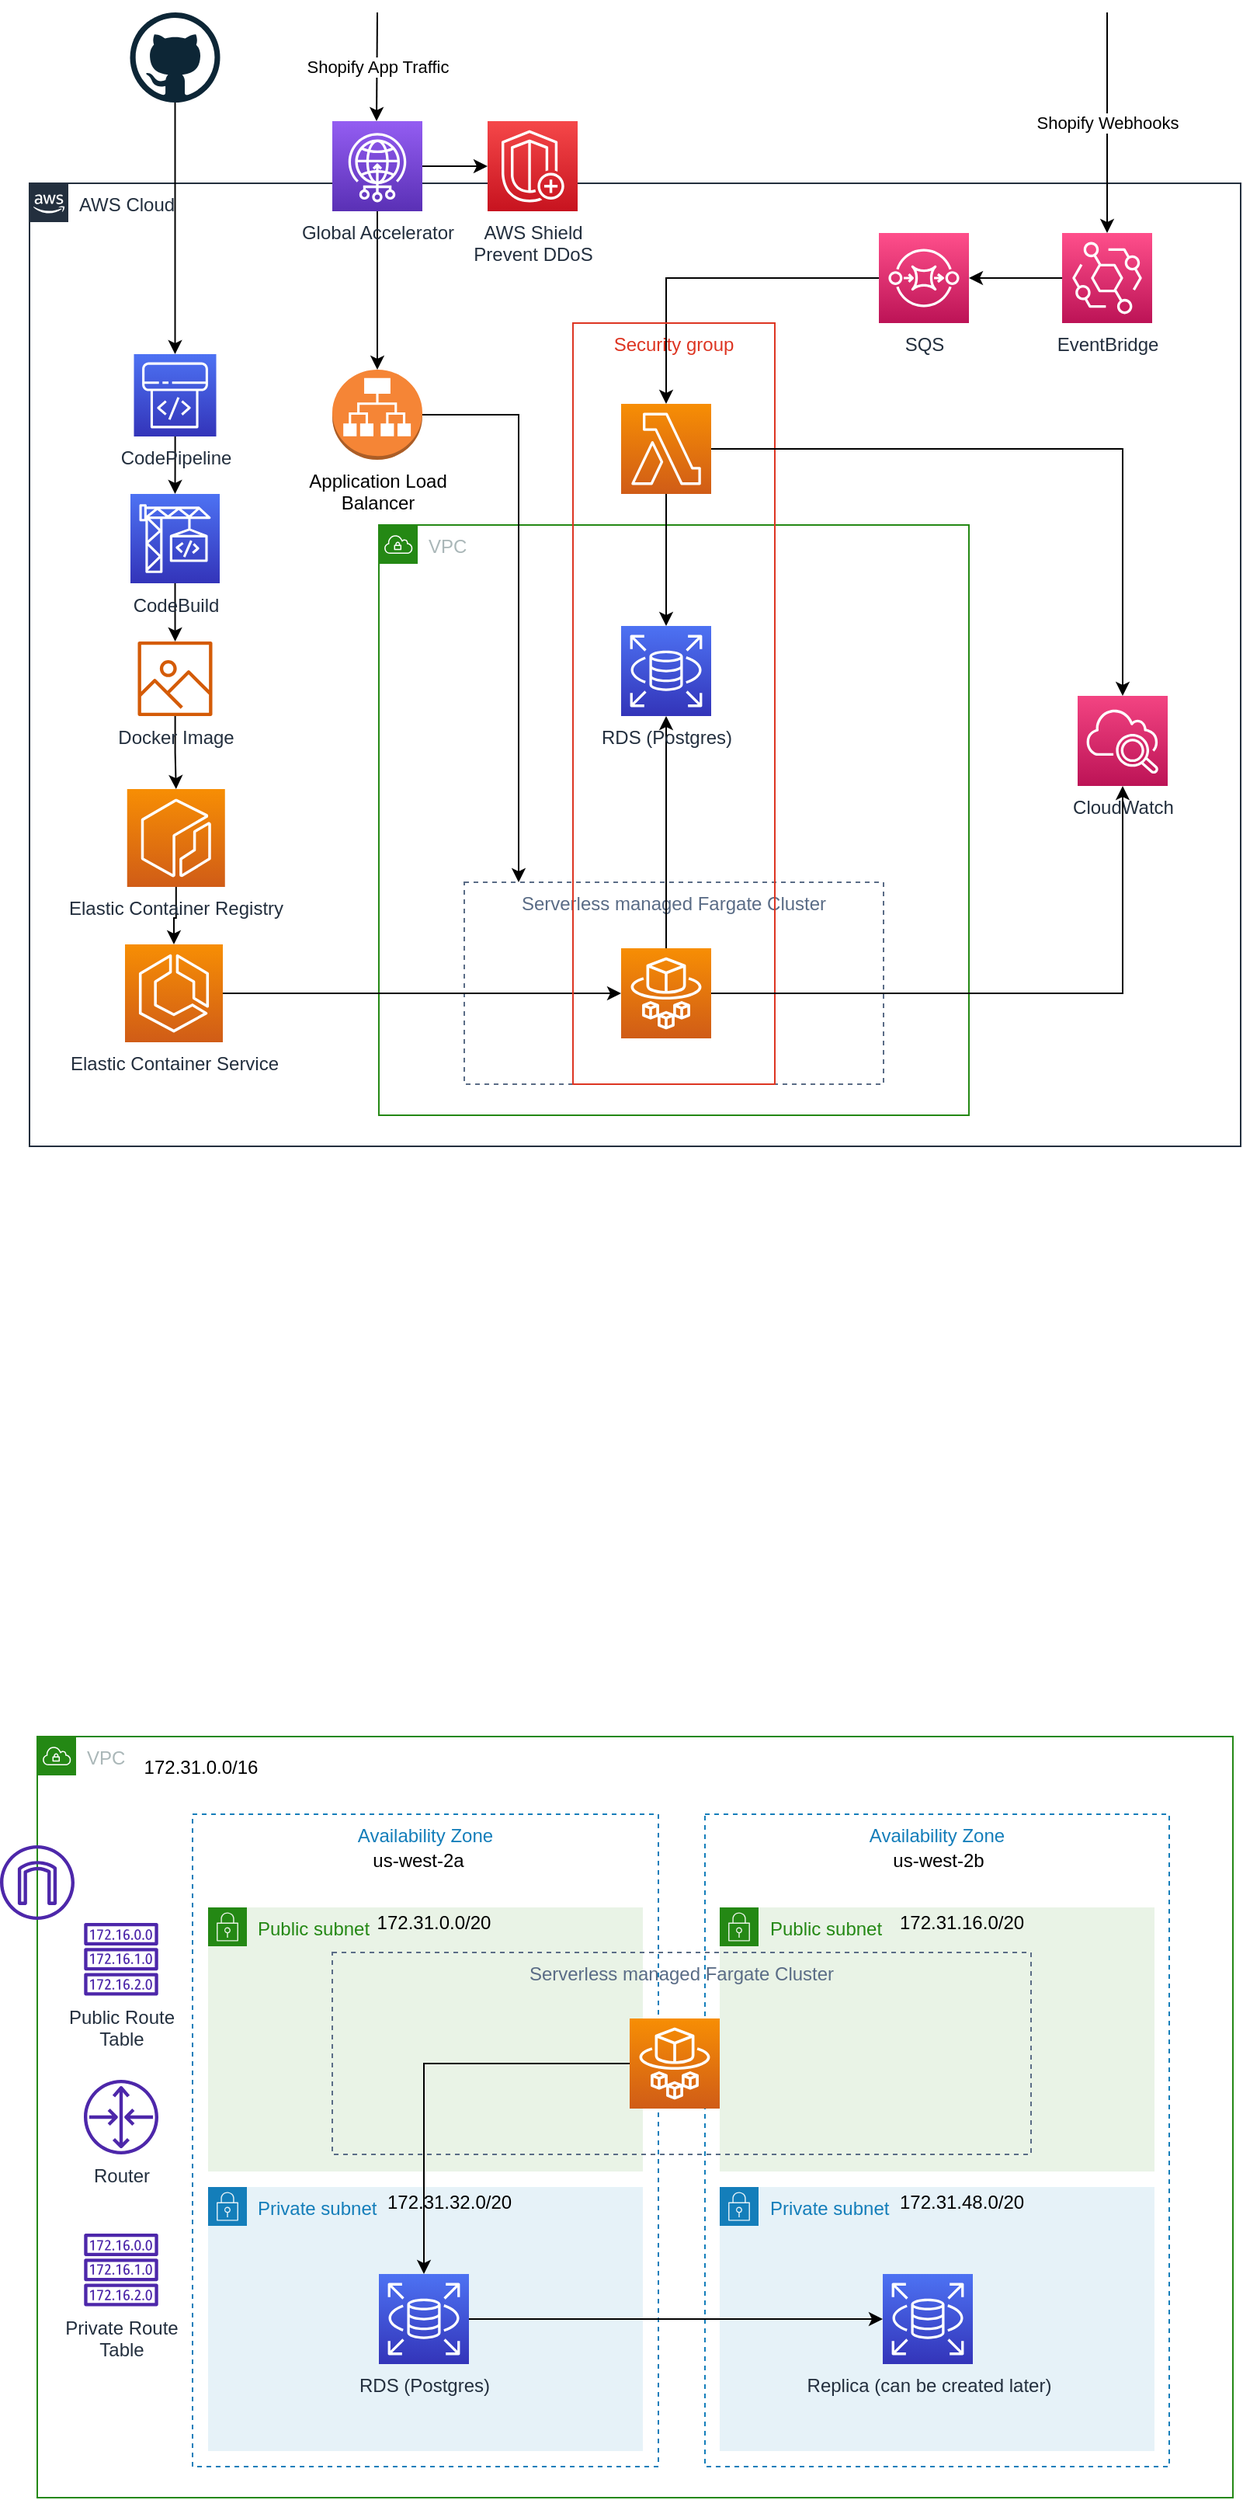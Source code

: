 <mxfile version="17.4.6" type="github">
  <diagram id="B711Nq-13bUBLQg4mgnX" name="Page-1">
    <mxGraphModel dx="1702" dy="902" grid="1" gridSize="10" guides="1" tooltips="1" connect="1" arrows="1" fold="1" page="1" pageScale="1" pageWidth="850" pageHeight="1100" math="0" shadow="0">
      <root>
        <mxCell id="0" />
        <mxCell id="1" parent="0" />
        <mxCell id="UAA52gKVIJxElR5A9zgx-1" value="AWS Cloud" style="points=[[0,0],[0.25,0],[0.5,0],[0.75,0],[1,0],[1,0.25],[1,0.5],[1,0.75],[1,1],[0.75,1],[0.5,1],[0.25,1],[0,1],[0,0.75],[0,0.5],[0,0.25]];outlineConnect=0;gradientColor=none;html=1;whiteSpace=wrap;fontSize=12;fontStyle=0;container=1;pointerEvents=0;collapsible=0;recursiveResize=0;shape=mxgraph.aws4.group;grIcon=mxgraph.aws4.group_aws_cloud_alt;strokeColor=#232F3E;fillColor=none;verticalAlign=top;align=left;spacingLeft=30;fontColor=#232F3E;dashed=0;" parent="1" vertex="1">
          <mxGeometry x="35" y="170" width="780" height="620" as="geometry" />
        </mxCell>
        <mxCell id="UAA52gKVIJxElR5A9zgx-2" value="VPC" style="points=[[0,0],[0.25,0],[0.5,0],[0.75,0],[1,0],[1,0.25],[1,0.5],[1,0.75],[1,1],[0.75,1],[0.5,1],[0.25,1],[0,1],[0,0.75],[0,0.5],[0,0.25]];outlineConnect=0;gradientColor=none;html=1;whiteSpace=wrap;fontSize=12;fontStyle=0;container=1;pointerEvents=0;collapsible=0;recursiveResize=0;shape=mxgraph.aws4.group;grIcon=mxgraph.aws4.group_vpc;strokeColor=#248814;fillColor=none;verticalAlign=top;align=left;spacingLeft=30;fontColor=#AAB7B8;dashed=0;" parent="UAA52gKVIJxElR5A9zgx-1" vertex="1">
          <mxGeometry x="225" y="220" width="380" height="380" as="geometry" />
        </mxCell>
        <mxCell id="UAA52gKVIJxElR5A9zgx-5" value="Serverless managed Fargate Cluster" style="fillColor=none;strokeColor=#5A6C86;dashed=1;verticalAlign=top;fontStyle=0;fontColor=#5A6C86;" parent="UAA52gKVIJxElR5A9zgx-2" vertex="1">
          <mxGeometry x="55" y="230" width="270" height="130" as="geometry" />
        </mxCell>
        <mxCell id="UAA52gKVIJxElR5A9zgx-35" style="edgeStyle=orthogonalEdgeStyle;rounded=0;orthogonalLoop=1;jettySize=auto;html=1;entryX=0.5;entryY=0;entryDx=0;entryDy=0;entryPerimeter=0;" parent="UAA52gKVIJxElR5A9zgx-1" source="UAA52gKVIJxElR5A9zgx-9" target="UAA52gKVIJxElR5A9zgx-10" edge="1">
          <mxGeometry relative="1" as="geometry" />
        </mxCell>
        <mxCell id="UAA52gKVIJxElR5A9zgx-9" value="CodePipeline" style="sketch=0;points=[[0,0,0],[0.25,0,0],[0.5,0,0],[0.75,0,0],[1,0,0],[0,1,0],[0.25,1,0],[0.5,1,0],[0.75,1,0],[1,1,0],[0,0.25,0],[0,0.5,0],[0,0.75,0],[1,0.25,0],[1,0.5,0],[1,0.75,0]];outlineConnect=0;fontColor=#232F3E;gradientColor=#4D72F3;gradientDirection=north;fillColor=#3334B9;strokeColor=#ffffff;dashed=0;verticalLabelPosition=bottom;verticalAlign=top;align=center;html=1;fontSize=12;fontStyle=0;aspect=fixed;shape=mxgraph.aws4.resourceIcon;resIcon=mxgraph.aws4.codepipeline;" parent="UAA52gKVIJxElR5A9zgx-1" vertex="1">
          <mxGeometry x="67.25" y="110" width="53" height="53" as="geometry" />
        </mxCell>
        <mxCell id="UAA52gKVIJxElR5A9zgx-36" style="edgeStyle=orthogonalEdgeStyle;rounded=0;orthogonalLoop=1;jettySize=auto;html=1;" parent="UAA52gKVIJxElR5A9zgx-1" source="UAA52gKVIJxElR5A9zgx-10" target="UAA52gKVIJxElR5A9zgx-13" edge="1">
          <mxGeometry relative="1" as="geometry" />
        </mxCell>
        <mxCell id="UAA52gKVIJxElR5A9zgx-10" value="CodeBuild" style="sketch=0;points=[[0,0,0],[0.25,0,0],[0.5,0,0],[0.75,0,0],[1,0,0],[0,1,0],[0.25,1,0],[0.5,1,0],[0.75,1,0],[1,1,0],[0,0.25,0],[0,0.5,0],[0,0.75,0],[1,0.25,0],[1,0.5,0],[1,0.75,0]];outlineConnect=0;fontColor=#232F3E;gradientColor=#4D72F3;gradientDirection=north;fillColor=#3334B9;strokeColor=#ffffff;dashed=0;verticalLabelPosition=bottom;verticalAlign=top;align=center;html=1;fontSize=12;fontStyle=0;aspect=fixed;shape=mxgraph.aws4.resourceIcon;resIcon=mxgraph.aws4.codebuild;" parent="UAA52gKVIJxElR5A9zgx-1" vertex="1">
          <mxGeometry x="65" y="200" width="57.5" height="57.5" as="geometry" />
        </mxCell>
        <mxCell id="UAA52gKVIJxElR5A9zgx-38" style="edgeStyle=orthogonalEdgeStyle;rounded=0;orthogonalLoop=1;jettySize=auto;html=1;entryX=0.5;entryY=0;entryDx=0;entryDy=0;entryPerimeter=0;" parent="UAA52gKVIJxElR5A9zgx-1" source="UAA52gKVIJxElR5A9zgx-11" target="UAA52gKVIJxElR5A9zgx-12" edge="1">
          <mxGeometry relative="1" as="geometry" />
        </mxCell>
        <mxCell id="UAA52gKVIJxElR5A9zgx-11" value="Elastic Container Registry" style="sketch=0;points=[[0,0,0],[0.25,0,0],[0.5,0,0],[0.75,0,0],[1,0,0],[0,1,0],[0.25,1,0],[0.5,1,0],[0.75,1,0],[1,1,0],[0,0.25,0],[0,0.5,0],[0,0.75,0],[1,0.25,0],[1,0.5,0],[1,0.75,0]];outlineConnect=0;fontColor=#232F3E;gradientColor=#F78E04;gradientDirection=north;fillColor=#D05C17;strokeColor=#ffffff;dashed=0;verticalLabelPosition=bottom;verticalAlign=top;align=center;html=1;fontSize=12;fontStyle=0;aspect=fixed;shape=mxgraph.aws4.resourceIcon;resIcon=mxgraph.aws4.ecr;" parent="UAA52gKVIJxElR5A9zgx-1" vertex="1">
          <mxGeometry x="62.88" y="390" width="63" height="63" as="geometry" />
        </mxCell>
        <mxCell id="UAA52gKVIJxElR5A9zgx-39" style="edgeStyle=orthogonalEdgeStyle;rounded=0;orthogonalLoop=1;jettySize=auto;html=1;entryX=0;entryY=0.5;entryDx=0;entryDy=0;entryPerimeter=0;" parent="UAA52gKVIJxElR5A9zgx-1" source="UAA52gKVIJxElR5A9zgx-12" target="UAA52gKVIJxElR5A9zgx-27" edge="1">
          <mxGeometry relative="1" as="geometry" />
        </mxCell>
        <mxCell id="UAA52gKVIJxElR5A9zgx-12" value="Elastic Container Service" style="sketch=0;points=[[0,0,0],[0.25,0,0],[0.5,0,0],[0.75,0,0],[1,0,0],[0,1,0],[0.25,1,0],[0.5,1,0],[0.75,1,0],[1,1,0],[0,0.25,0],[0,0.5,0],[0,0.75,0],[1,0.25,0],[1,0.5,0],[1,0.75,0]];outlineConnect=0;fontColor=#232F3E;gradientColor=#F78E04;gradientDirection=north;fillColor=#D05C17;strokeColor=#ffffff;dashed=0;verticalLabelPosition=bottom;verticalAlign=top;align=center;html=1;fontSize=12;fontStyle=0;aspect=fixed;shape=mxgraph.aws4.resourceIcon;resIcon=mxgraph.aws4.ecs;" parent="UAA52gKVIJxElR5A9zgx-1" vertex="1">
          <mxGeometry x="61.5" y="490" width="63" height="63" as="geometry" />
        </mxCell>
        <mxCell id="UAA52gKVIJxElR5A9zgx-37" style="edgeStyle=orthogonalEdgeStyle;rounded=0;orthogonalLoop=1;jettySize=auto;html=1;" parent="UAA52gKVIJxElR5A9zgx-1" source="UAA52gKVIJxElR5A9zgx-13" target="UAA52gKVIJxElR5A9zgx-11" edge="1">
          <mxGeometry relative="1" as="geometry" />
        </mxCell>
        <mxCell id="UAA52gKVIJxElR5A9zgx-13" value="Docker Image" style="sketch=0;outlineConnect=0;fontColor=#232F3E;gradientColor=none;fillColor=#D45B07;strokeColor=none;dashed=0;verticalLabelPosition=bottom;verticalAlign=top;align=center;html=1;fontSize=12;fontStyle=0;aspect=fixed;pointerEvents=1;shape=mxgraph.aws4.container_registry_image;" parent="UAA52gKVIJxElR5A9zgx-1" vertex="1">
          <mxGeometry x="69.75" y="295" width="48" height="48" as="geometry" />
        </mxCell>
        <mxCell id="UAA52gKVIJxElR5A9zgx-22" style="edgeStyle=orthogonalEdgeStyle;rounded=0;orthogonalLoop=1;jettySize=auto;html=1;" parent="UAA52gKVIJxElR5A9zgx-1" source="UAA52gKVIJxElR5A9zgx-14" target="UAA52gKVIJxElR5A9zgx-15" edge="1">
          <mxGeometry relative="1" as="geometry" />
        </mxCell>
        <mxCell id="UAA52gKVIJxElR5A9zgx-14" value="EventBridge" style="sketch=0;points=[[0,0,0],[0.25,0,0],[0.5,0,0],[0.75,0,0],[1,0,0],[0,1,0],[0.25,1,0],[0.5,1,0],[0.75,1,0],[1,1,0],[0,0.25,0],[0,0.5,0],[0,0.75,0],[1,0.25,0],[1,0.5,0],[1,0.75,0]];outlineConnect=0;fontColor=#232F3E;gradientColor=#FF4F8B;gradientDirection=north;fillColor=#BC1356;strokeColor=#ffffff;dashed=0;verticalLabelPosition=bottom;verticalAlign=top;align=center;html=1;fontSize=12;fontStyle=0;aspect=fixed;shape=mxgraph.aws4.resourceIcon;resIcon=mxgraph.aws4.eventbridge;" parent="UAA52gKVIJxElR5A9zgx-1" vertex="1">
          <mxGeometry x="665" y="32" width="58" height="58" as="geometry" />
        </mxCell>
        <mxCell id="UAA52gKVIJxElR5A9zgx-30" style="edgeStyle=orthogonalEdgeStyle;rounded=0;orthogonalLoop=1;jettySize=auto;html=1;entryX=0.5;entryY=0;entryDx=0;entryDy=0;entryPerimeter=0;" parent="UAA52gKVIJxElR5A9zgx-1" source="UAA52gKVIJxElR5A9zgx-15" target="UAA52gKVIJxElR5A9zgx-29" edge="1">
          <mxGeometry relative="1" as="geometry" />
        </mxCell>
        <mxCell id="UAA52gKVIJxElR5A9zgx-15" value="SQS" style="sketch=0;points=[[0,0,0],[0.25,0,0],[0.5,0,0],[0.75,0,0],[1,0,0],[0,1,0],[0.25,1,0],[0.5,1,0],[0.75,1,0],[1,1,0],[0,0.25,0],[0,0.5,0],[0,0.75,0],[1,0.25,0],[1,0.5,0],[1,0.75,0]];outlineConnect=0;fontColor=#232F3E;gradientColor=#FF4F8B;gradientDirection=north;fillColor=#BC1356;strokeColor=#ffffff;dashed=0;verticalLabelPosition=bottom;verticalAlign=top;align=center;html=1;fontSize=12;fontStyle=0;aspect=fixed;shape=mxgraph.aws4.resourceIcon;resIcon=mxgraph.aws4.sqs;" parent="UAA52gKVIJxElR5A9zgx-1" vertex="1">
          <mxGeometry x="547" y="32" width="58" height="58" as="geometry" />
        </mxCell>
        <mxCell id="UAA52gKVIJxElR5A9zgx-17" value="CloudWatch" style="sketch=0;points=[[0,0,0],[0.25,0,0],[0.5,0,0],[0.75,0,0],[1,0,0],[0,1,0],[0.25,1,0],[0.5,1,0],[0.75,1,0],[1,1,0],[0,0.25,0],[0,0.5,0],[0,0.75,0],[1,0.25,0],[1,0.5,0],[1,0.75,0]];points=[[0,0,0],[0.25,0,0],[0.5,0,0],[0.75,0,0],[1,0,0],[0,1,0],[0.25,1,0],[0.5,1,0],[0.75,1,0],[1,1,0],[0,0.25,0],[0,0.5,0],[0,0.75,0],[1,0.25,0],[1,0.5,0],[1,0.75,0]];outlineConnect=0;fontColor=#232F3E;gradientColor=#F34482;gradientDirection=north;fillColor=#BC1356;strokeColor=#ffffff;dashed=0;verticalLabelPosition=bottom;verticalAlign=top;align=center;html=1;fontSize=12;fontStyle=0;aspect=fixed;shape=mxgraph.aws4.resourceIcon;resIcon=mxgraph.aws4.cloudwatch_2;" parent="UAA52gKVIJxElR5A9zgx-1" vertex="1">
          <mxGeometry x="675" y="330" width="58" height="58" as="geometry" />
        </mxCell>
        <mxCell id="UAA52gKVIJxElR5A9zgx-26" value="Security group" style="fillColor=none;strokeColor=#DD3522;verticalAlign=top;fontStyle=0;fontColor=#DD3522;" parent="UAA52gKVIJxElR5A9zgx-1" vertex="1">
          <mxGeometry x="350" y="90" width="130" height="490" as="geometry" />
        </mxCell>
        <mxCell id="UAA52gKVIJxElR5A9zgx-34" style="edgeStyle=orthogonalEdgeStyle;rounded=0;orthogonalLoop=1;jettySize=auto;html=1;" parent="UAA52gKVIJxElR5A9zgx-1" source="UAA52gKVIJxElR5A9zgx-27" target="UAA52gKVIJxElR5A9zgx-17" edge="1">
          <mxGeometry relative="1" as="geometry" />
        </mxCell>
        <mxCell id="UAA52gKVIJxElR5A9zgx-46" style="edgeStyle=orthogonalEdgeStyle;rounded=0;orthogonalLoop=1;jettySize=auto;html=1;" parent="UAA52gKVIJxElR5A9zgx-1" source="UAA52gKVIJxElR5A9zgx-27" target="UAA52gKVIJxElR5A9zgx-28" edge="1">
          <mxGeometry relative="1" as="geometry" />
        </mxCell>
        <mxCell id="UAA52gKVIJxElR5A9zgx-27" value="" style="sketch=0;points=[[0,0,0],[0.25,0,0],[0.5,0,0],[0.75,0,0],[1,0,0],[0,1,0],[0.25,1,0],[0.5,1,0],[0.75,1,0],[1,1,0],[0,0.25,0],[0,0.5,0],[0,0.75,0],[1,0.25,0],[1,0.5,0],[1,0.75,0]];outlineConnect=0;fontColor=#232F3E;gradientColor=#F78E04;gradientDirection=north;fillColor=#D05C17;strokeColor=#ffffff;dashed=0;verticalLabelPosition=bottom;verticalAlign=top;align=center;html=1;fontSize=12;fontStyle=0;aspect=fixed;shape=mxgraph.aws4.resourceIcon;resIcon=mxgraph.aws4.fargate;" parent="UAA52gKVIJxElR5A9zgx-1" vertex="1">
          <mxGeometry x="381" y="492.5" width="58" height="58" as="geometry" />
        </mxCell>
        <mxCell id="UAA52gKVIJxElR5A9zgx-28" value="RDS (Postgres)" style="sketch=0;points=[[0,0,0],[0.25,0,0],[0.5,0,0],[0.75,0,0],[1,0,0],[0,1,0],[0.25,1,0],[0.5,1,0],[0.75,1,0],[1,1,0],[0,0.25,0],[0,0.5,0],[0,0.75,0],[1,0.25,0],[1,0.5,0],[1,0.75,0]];outlineConnect=0;fontColor=#232F3E;gradientColor=#4D72F3;gradientDirection=north;fillColor=#3334B9;strokeColor=#ffffff;dashed=0;verticalLabelPosition=bottom;verticalAlign=top;align=center;html=1;fontSize=12;fontStyle=0;aspect=fixed;shape=mxgraph.aws4.resourceIcon;resIcon=mxgraph.aws4.rds;" parent="UAA52gKVIJxElR5A9zgx-1" vertex="1">
          <mxGeometry x="381" y="285" width="58" height="58" as="geometry" />
        </mxCell>
        <mxCell id="UAA52gKVIJxElR5A9zgx-31" style="edgeStyle=orthogonalEdgeStyle;rounded=0;orthogonalLoop=1;jettySize=auto;html=1;entryX=0.5;entryY=0;entryDx=0;entryDy=0;entryPerimeter=0;" parent="UAA52gKVIJxElR5A9zgx-1" source="UAA52gKVIJxElR5A9zgx-29" target="UAA52gKVIJxElR5A9zgx-28" edge="1">
          <mxGeometry relative="1" as="geometry" />
        </mxCell>
        <mxCell id="UAA52gKVIJxElR5A9zgx-33" style="edgeStyle=orthogonalEdgeStyle;rounded=0;orthogonalLoop=1;jettySize=auto;html=1;exitX=1;exitY=0.5;exitDx=0;exitDy=0;exitPerimeter=0;" parent="UAA52gKVIJxElR5A9zgx-1" source="UAA52gKVIJxElR5A9zgx-29" target="UAA52gKVIJxElR5A9zgx-17" edge="1">
          <mxGeometry relative="1" as="geometry" />
        </mxCell>
        <mxCell id="UAA52gKVIJxElR5A9zgx-29" value="" style="sketch=0;points=[[0,0,0],[0.25,0,0],[0.5,0,0],[0.75,0,0],[1,0,0],[0,1,0],[0.25,1,0],[0.5,1,0],[0.75,1,0],[1,1,0],[0,0.25,0],[0,0.5,0],[0,0.75,0],[1,0.25,0],[1,0.5,0],[1,0.75,0]];outlineConnect=0;fontColor=#232F3E;gradientColor=#F78E04;gradientDirection=north;fillColor=#D05C17;strokeColor=#ffffff;dashed=0;verticalLabelPosition=bottom;verticalAlign=top;align=center;html=1;fontSize=12;fontStyle=0;aspect=fixed;shape=mxgraph.aws4.resourceIcon;resIcon=mxgraph.aws4.lambda;" parent="UAA52gKVIJxElR5A9zgx-1" vertex="1">
          <mxGeometry x="381" y="142" width="58" height="58" as="geometry" />
        </mxCell>
        <mxCell id="UAA52gKVIJxElR5A9zgx-43" style="edgeStyle=orthogonalEdgeStyle;rounded=0;orthogonalLoop=1;jettySize=auto;html=1;" parent="UAA52gKVIJxElR5A9zgx-1" source="UAA52gKVIJxElR5A9zgx-41" target="UAA52gKVIJxElR5A9zgx-5" edge="1">
          <mxGeometry relative="1" as="geometry">
            <Array as="points">
              <mxPoint x="315" y="149" />
            </Array>
          </mxGeometry>
        </mxCell>
        <mxCell id="UAA52gKVIJxElR5A9zgx-41" value="Application Load&lt;br&gt;Balancer" style="outlineConnect=0;dashed=0;verticalLabelPosition=bottom;verticalAlign=top;align=center;html=1;shape=mxgraph.aws3.application_load_balancer;fillColor=#F58536;gradientColor=none;" parent="UAA52gKVIJxElR5A9zgx-1" vertex="1">
          <mxGeometry x="195" y="120" width="58" height="58" as="geometry" />
        </mxCell>
        <mxCell id="UAA52gKVIJxElR5A9zgx-40" style="edgeStyle=orthogonalEdgeStyle;rounded=0;orthogonalLoop=1;jettySize=auto;html=1;entryX=0.5;entryY=0;entryDx=0;entryDy=0;entryPerimeter=0;" parent="1" source="UAA52gKVIJxElR5A9zgx-8" target="UAA52gKVIJxElR5A9zgx-9" edge="1">
          <mxGeometry relative="1" as="geometry" />
        </mxCell>
        <mxCell id="UAA52gKVIJxElR5A9zgx-8" value="" style="dashed=0;outlineConnect=0;html=1;align=center;labelPosition=center;verticalLabelPosition=bottom;verticalAlign=top;shape=mxgraph.weblogos.github" parent="1" vertex="1">
          <mxGeometry x="99.75" y="60" width="58" height="58" as="geometry" />
        </mxCell>
        <mxCell id="UAA52gKVIJxElR5A9zgx-21" value="Shopify Webhooks" style="endArrow=classic;html=1;rounded=0;entryX=0.5;entryY=0;entryDx=0;entryDy=0;entryPerimeter=0;" parent="1" target="UAA52gKVIJxElR5A9zgx-14" edge="1">
          <mxGeometry width="50" height="50" relative="1" as="geometry">
            <mxPoint x="729" y="60" as="sourcePoint" />
            <mxPoint x="750" y="180" as="targetPoint" />
          </mxGeometry>
        </mxCell>
        <mxCell id="UAA52gKVIJxElR5A9zgx-49" value="Shopify App Traffic" style="endArrow=classic;html=1;rounded=0;entryX=0.5;entryY=0;entryDx=0;entryDy=0;entryPerimeter=0;" parent="1" edge="1">
          <mxGeometry width="50" height="50" relative="1" as="geometry">
            <mxPoint x="259" y="60" as="sourcePoint" />
            <mxPoint x="258.5" y="130" as="targetPoint" />
          </mxGeometry>
        </mxCell>
        <mxCell id="UAA52gKVIJxElR5A9zgx-53" style="edgeStyle=orthogonalEdgeStyle;rounded=0;orthogonalLoop=1;jettySize=auto;html=1;entryX=0.5;entryY=0;entryDx=0;entryDy=0;entryPerimeter=0;" parent="1" source="UAA52gKVIJxElR5A9zgx-51" target="UAA52gKVIJxElR5A9zgx-41" edge="1">
          <mxGeometry relative="1" as="geometry" />
        </mxCell>
        <mxCell id="UAA52gKVIJxElR5A9zgx-55" style="edgeStyle=orthogonalEdgeStyle;rounded=0;orthogonalLoop=1;jettySize=auto;html=1;entryX=0;entryY=0.5;entryDx=0;entryDy=0;entryPerimeter=0;" parent="1" source="UAA52gKVIJxElR5A9zgx-51" target="UAA52gKVIJxElR5A9zgx-52" edge="1">
          <mxGeometry relative="1" as="geometry" />
        </mxCell>
        <mxCell id="UAA52gKVIJxElR5A9zgx-51" value="Global Accelerator" style="sketch=0;points=[[0,0,0],[0.25,0,0],[0.5,0,0],[0.75,0,0],[1,0,0],[0,1,0],[0.25,1,0],[0.5,1,0],[0.75,1,0],[1,1,0],[0,0.25,0],[0,0.5,0],[0,0.75,0],[1,0.25,0],[1,0.5,0],[1,0.75,0]];outlineConnect=0;fontColor=#232F3E;gradientColor=#945DF2;gradientDirection=north;fillColor=#5A30B5;strokeColor=#ffffff;dashed=0;verticalLabelPosition=bottom;verticalAlign=top;align=center;html=1;fontSize=12;fontStyle=0;aspect=fixed;shape=mxgraph.aws4.resourceIcon;resIcon=mxgraph.aws4.global_accelerator;" parent="1" vertex="1">
          <mxGeometry x="230" y="130" width="58" height="58" as="geometry" />
        </mxCell>
        <mxCell id="UAA52gKVIJxElR5A9zgx-52" value="AWS Shield&lt;br&gt;Prevent DDoS" style="sketch=0;points=[[0,0,0],[0.25,0,0],[0.5,0,0],[0.75,0,0],[1,0,0],[0,1,0],[0.25,1,0],[0.5,1,0],[0.75,1,0],[1,1,0],[0,0.25,0],[0,0.5,0],[0,0.75,0],[1,0.25,0],[1,0.5,0],[1,0.75,0]];outlineConnect=0;fontColor=#232F3E;gradientColor=#F54749;gradientDirection=north;fillColor=#C7131F;strokeColor=#ffffff;dashed=0;verticalLabelPosition=bottom;verticalAlign=top;align=center;html=1;fontSize=12;fontStyle=0;aspect=fixed;shape=mxgraph.aws4.resourceIcon;resIcon=mxgraph.aws4.shield;" parent="1" vertex="1">
          <mxGeometry x="330" y="130" width="58" height="58" as="geometry" />
        </mxCell>
        <mxCell id="uH_7tXP3TRjuPGbnzwqY-1" value="VPC" style="points=[[0,0],[0.25,0],[0.5,0],[0.75,0],[1,0],[1,0.25],[1,0.5],[1,0.75],[1,1],[0.75,1],[0.5,1],[0.25,1],[0,1],[0,0.75],[0,0.5],[0,0.25]];outlineConnect=0;gradientColor=none;html=1;whiteSpace=wrap;fontSize=12;fontStyle=0;container=1;pointerEvents=0;collapsible=0;recursiveResize=0;shape=mxgraph.aws4.group;grIcon=mxgraph.aws4.group_vpc;strokeColor=#248814;fillColor=none;verticalAlign=top;align=left;spacingLeft=30;fontColor=#AAB7B8;dashed=0;" vertex="1" parent="1">
          <mxGeometry x="40" y="1170" width="770" height="490" as="geometry" />
        </mxCell>
        <mxCell id="uH_7tXP3TRjuPGbnzwqY-2" value="172.31.0.0/16" style="text;html=1;align=center;verticalAlign=middle;resizable=0;points=[];autosize=1;strokeColor=none;fillColor=none;" vertex="1" parent="uH_7tXP3TRjuPGbnzwqY-1">
          <mxGeometry x="60" y="10" width="90" height="20" as="geometry" />
        </mxCell>
        <mxCell id="uH_7tXP3TRjuPGbnzwqY-3" value="Availability Zone" style="fillColor=none;strokeColor=#147EBA;dashed=1;verticalAlign=top;fontStyle=0;fontColor=#147EBA;" vertex="1" parent="uH_7tXP3TRjuPGbnzwqY-1">
          <mxGeometry x="100" y="50" width="300" height="420" as="geometry" />
        </mxCell>
        <mxCell id="uH_7tXP3TRjuPGbnzwqY-4" value="Availability Zone" style="fillColor=none;strokeColor=#147EBA;dashed=1;verticalAlign=top;fontStyle=0;fontColor=#147EBA;" vertex="1" parent="uH_7tXP3TRjuPGbnzwqY-1">
          <mxGeometry x="430" y="50" width="299" height="420" as="geometry" />
        </mxCell>
        <mxCell id="uH_7tXP3TRjuPGbnzwqY-5" value="us-west-2a" style="text;html=1;align=center;verticalAlign=middle;resizable=0;points=[];autosize=1;strokeColor=none;fillColor=none;" vertex="1" parent="uH_7tXP3TRjuPGbnzwqY-1">
          <mxGeometry x="210" y="70" width="70" height="20" as="geometry" />
        </mxCell>
        <mxCell id="uH_7tXP3TRjuPGbnzwqY-6" value="us-west-2b" style="text;html=1;align=center;verticalAlign=middle;resizable=0;points=[];autosize=1;strokeColor=none;fillColor=none;" vertex="1" parent="uH_7tXP3TRjuPGbnzwqY-1">
          <mxGeometry x="544.5" y="70" width="70" height="20" as="geometry" />
        </mxCell>
        <mxCell id="uH_7tXP3TRjuPGbnzwqY-7" value="Public subnet" style="points=[[0,0],[0.25,0],[0.5,0],[0.75,0],[1,0],[1,0.25],[1,0.5],[1,0.75],[1,1],[0.75,1],[0.5,1],[0.25,1],[0,1],[0,0.75],[0,0.5],[0,0.25]];outlineConnect=0;gradientColor=none;html=1;whiteSpace=wrap;fontSize=12;fontStyle=0;container=1;pointerEvents=0;collapsible=0;recursiveResize=0;shape=mxgraph.aws4.group;grIcon=mxgraph.aws4.group_security_group;grStroke=0;strokeColor=#248814;fillColor=#E9F3E6;verticalAlign=top;align=left;spacingLeft=30;fontColor=#248814;dashed=0;" vertex="1" parent="uH_7tXP3TRjuPGbnzwqY-1">
          <mxGeometry x="110" y="110" width="280" height="170" as="geometry" />
        </mxCell>
        <mxCell id="uH_7tXP3TRjuPGbnzwqY-8" value="Public subnet" style="points=[[0,0],[0.25,0],[0.5,0],[0.75,0],[1,0],[1,0.25],[1,0.5],[1,0.75],[1,1],[0.75,1],[0.5,1],[0.25,1],[0,1],[0,0.75],[0,0.5],[0,0.25]];outlineConnect=0;gradientColor=none;html=1;whiteSpace=wrap;fontSize=12;fontStyle=0;container=1;pointerEvents=0;collapsible=0;recursiveResize=0;shape=mxgraph.aws4.group;grIcon=mxgraph.aws4.group_security_group;grStroke=0;strokeColor=#248814;fillColor=#E9F3E6;verticalAlign=top;align=left;spacingLeft=30;fontColor=#248814;dashed=0;" vertex="1" parent="uH_7tXP3TRjuPGbnzwqY-1">
          <mxGeometry x="439.5" y="110" width="280" height="170" as="geometry" />
        </mxCell>
        <mxCell id="uH_7tXP3TRjuPGbnzwqY-9" value="Private subnet" style="points=[[0,0],[0.25,0],[0.5,0],[0.75,0],[1,0],[1,0.25],[1,0.5],[1,0.75],[1,1],[0.75,1],[0.5,1],[0.25,1],[0,1],[0,0.75],[0,0.5],[0,0.25]];outlineConnect=0;gradientColor=none;html=1;whiteSpace=wrap;fontSize=12;fontStyle=0;container=1;pointerEvents=0;collapsible=0;recursiveResize=0;shape=mxgraph.aws4.group;grIcon=mxgraph.aws4.group_security_group;grStroke=0;strokeColor=#147EBA;fillColor=#E6F2F8;verticalAlign=top;align=left;spacingLeft=30;fontColor=#147EBA;dashed=0;" vertex="1" parent="uH_7tXP3TRjuPGbnzwqY-1">
          <mxGeometry x="110" y="290" width="280" height="170" as="geometry" />
        </mxCell>
        <mxCell id="uH_7tXP3TRjuPGbnzwqY-17" value="RDS (Postgres)" style="sketch=0;points=[[0,0,0],[0.25,0,0],[0.5,0,0],[0.75,0,0],[1,0,0],[0,1,0],[0.25,1,0],[0.5,1,0],[0.75,1,0],[1,1,0],[0,0.25,0],[0,0.5,0],[0,0.75,0],[1,0.25,0],[1,0.5,0],[1,0.75,0]];outlineConnect=0;fontColor=#232F3E;gradientColor=#4D72F3;gradientDirection=north;fillColor=#3334B9;strokeColor=#ffffff;dashed=0;verticalLabelPosition=bottom;verticalAlign=top;align=center;html=1;fontSize=12;fontStyle=0;aspect=fixed;shape=mxgraph.aws4.resourceIcon;resIcon=mxgraph.aws4.rds;" vertex="1" parent="uH_7tXP3TRjuPGbnzwqY-9">
          <mxGeometry x="110" y="56" width="58" height="58" as="geometry" />
        </mxCell>
        <mxCell id="uH_7tXP3TRjuPGbnzwqY-10" value="Private subnet" style="points=[[0,0],[0.25,0],[0.5,0],[0.75,0],[1,0],[1,0.25],[1,0.5],[1,0.75],[1,1],[0.75,1],[0.5,1],[0.25,1],[0,1],[0,0.75],[0,0.5],[0,0.25]];outlineConnect=0;gradientColor=none;html=1;whiteSpace=wrap;fontSize=12;fontStyle=0;container=1;pointerEvents=0;collapsible=0;recursiveResize=0;shape=mxgraph.aws4.group;grIcon=mxgraph.aws4.group_security_group;grStroke=0;strokeColor=#147EBA;fillColor=#E6F2F8;verticalAlign=top;align=left;spacingLeft=30;fontColor=#147EBA;dashed=0;" vertex="1" parent="uH_7tXP3TRjuPGbnzwqY-1">
          <mxGeometry x="439.5" y="290" width="280" height="170" as="geometry" />
        </mxCell>
        <mxCell id="uH_7tXP3TRjuPGbnzwqY-12" value="Router" style="sketch=0;outlineConnect=0;fontColor=#232F3E;gradientColor=none;fillColor=#4D27AA;strokeColor=none;dashed=0;verticalLabelPosition=bottom;verticalAlign=top;align=center;html=1;fontSize=12;fontStyle=0;aspect=fixed;pointerEvents=1;shape=mxgraph.aws4.router;" vertex="1" parent="uH_7tXP3TRjuPGbnzwqY-1">
          <mxGeometry x="30" y="221" width="48" height="48" as="geometry" />
        </mxCell>
        <mxCell id="uH_7tXP3TRjuPGbnzwqY-13" value="Public Route&lt;br&gt;Table" style="sketch=0;outlineConnect=0;fontColor=#232F3E;gradientColor=none;fillColor=#4D27AA;strokeColor=none;dashed=0;verticalLabelPosition=bottom;verticalAlign=top;align=center;html=1;fontSize=12;fontStyle=0;aspect=fixed;pointerEvents=1;shape=mxgraph.aws4.route_table;" vertex="1" parent="uH_7tXP3TRjuPGbnzwqY-1">
          <mxGeometry x="30" y="120" width="48" height="46.77" as="geometry" />
        </mxCell>
        <mxCell id="uH_7tXP3TRjuPGbnzwqY-14" value="Private Route&lt;br&gt;Table" style="sketch=0;outlineConnect=0;fontColor=#232F3E;gradientColor=none;fillColor=#4D27AA;strokeColor=none;dashed=0;verticalLabelPosition=bottom;verticalAlign=top;align=center;html=1;fontSize=12;fontStyle=0;aspect=fixed;pointerEvents=1;shape=mxgraph.aws4.route_table;" vertex="1" parent="uH_7tXP3TRjuPGbnzwqY-1">
          <mxGeometry x="30" y="320" width="48" height="46.77" as="geometry" />
        </mxCell>
        <mxCell id="uH_7tXP3TRjuPGbnzwqY-15" value="Serverless managed Fargate Cluster" style="fillColor=none;strokeColor=#5A6C86;dashed=1;verticalAlign=top;fontStyle=0;fontColor=#5A6C86;" vertex="1" parent="uH_7tXP3TRjuPGbnzwqY-1">
          <mxGeometry x="190" y="139" width="450" height="130" as="geometry" />
        </mxCell>
        <mxCell id="uH_7tXP3TRjuPGbnzwqY-24" style="edgeStyle=orthogonalEdgeStyle;rounded=0;orthogonalLoop=1;jettySize=auto;html=1;" edge="1" parent="uH_7tXP3TRjuPGbnzwqY-1" source="uH_7tXP3TRjuPGbnzwqY-16" target="uH_7tXP3TRjuPGbnzwqY-17">
          <mxGeometry relative="1" as="geometry" />
        </mxCell>
        <mxCell id="uH_7tXP3TRjuPGbnzwqY-16" value="" style="sketch=0;points=[[0,0,0],[0.25,0,0],[0.5,0,0],[0.75,0,0],[1,0,0],[0,1,0],[0.25,1,0],[0.5,1,0],[0.75,1,0],[1,1,0],[0,0.25,0],[0,0.5,0],[0,0.75,0],[1,0.25,0],[1,0.5,0],[1,0.75,0]];outlineConnect=0;fontColor=#232F3E;gradientColor=#F78E04;gradientDirection=north;fillColor=#D05C17;strokeColor=#ffffff;dashed=0;verticalLabelPosition=bottom;verticalAlign=top;align=center;html=1;fontSize=12;fontStyle=0;aspect=fixed;shape=mxgraph.aws4.resourceIcon;resIcon=mxgraph.aws4.fargate;" vertex="1" parent="uH_7tXP3TRjuPGbnzwqY-1">
          <mxGeometry x="381.5" y="181.5" width="58" height="58" as="geometry" />
        </mxCell>
        <mxCell id="uH_7tXP3TRjuPGbnzwqY-18" value="172.31.0.0/20" style="text;html=1;align=center;verticalAlign=middle;resizable=0;points=[];autosize=1;strokeColor=none;fillColor=none;" vertex="1" parent="uH_7tXP3TRjuPGbnzwqY-1">
          <mxGeometry x="210" y="110" width="90" height="20" as="geometry" />
        </mxCell>
        <mxCell id="uH_7tXP3TRjuPGbnzwqY-19" value="172.31.16.0/20" style="text;html=1;align=center;verticalAlign=middle;resizable=0;points=[];autosize=1;strokeColor=none;fillColor=none;" vertex="1" parent="uH_7tXP3TRjuPGbnzwqY-1">
          <mxGeometry x="545" y="110" width="100" height="20" as="geometry" />
        </mxCell>
        <mxCell id="uH_7tXP3TRjuPGbnzwqY-20" value="172.31.32.0/20" style="text;html=1;align=center;verticalAlign=middle;resizable=0;points=[];autosize=1;strokeColor=none;fillColor=none;" vertex="1" parent="uH_7tXP3TRjuPGbnzwqY-1">
          <mxGeometry x="215" y="290" width="100" height="20" as="geometry" />
        </mxCell>
        <mxCell id="uH_7tXP3TRjuPGbnzwqY-21" value="172.31.48.0/20" style="text;html=1;align=center;verticalAlign=middle;resizable=0;points=[];autosize=1;strokeColor=none;fillColor=none;" vertex="1" parent="uH_7tXP3TRjuPGbnzwqY-1">
          <mxGeometry x="545" y="290" width="100" height="20" as="geometry" />
        </mxCell>
        <mxCell id="uH_7tXP3TRjuPGbnzwqY-22" value="Replica (can be created later)" style="sketch=0;points=[[0,0,0],[0.25,0,0],[0.5,0,0],[0.75,0,0],[1,0,0],[0,1,0],[0.25,1,0],[0.5,1,0],[0.75,1,0],[1,1,0],[0,0.25,0],[0,0.5,0],[0,0.75,0],[1,0.25,0],[1,0.5,0],[1,0.75,0]];outlineConnect=0;fontColor=#232F3E;gradientColor=#4D72F3;gradientDirection=north;fillColor=#3334B9;strokeColor=#ffffff;dashed=0;verticalLabelPosition=bottom;verticalAlign=top;align=center;html=1;fontSize=12;fontStyle=0;aspect=fixed;shape=mxgraph.aws4.resourceIcon;resIcon=mxgraph.aws4.rds;" vertex="1" parent="uH_7tXP3TRjuPGbnzwqY-1">
          <mxGeometry x="544.5" y="346" width="58" height="58" as="geometry" />
        </mxCell>
        <mxCell id="uH_7tXP3TRjuPGbnzwqY-23" style="edgeStyle=orthogonalEdgeStyle;rounded=0;orthogonalLoop=1;jettySize=auto;html=1;" edge="1" parent="uH_7tXP3TRjuPGbnzwqY-1" source="uH_7tXP3TRjuPGbnzwqY-17" target="uH_7tXP3TRjuPGbnzwqY-22">
          <mxGeometry relative="1" as="geometry" />
        </mxCell>
        <mxCell id="uH_7tXP3TRjuPGbnzwqY-11" value="" style="sketch=0;outlineConnect=0;fontColor=#232F3E;gradientColor=none;fillColor=#4D27AA;strokeColor=none;dashed=0;verticalLabelPosition=bottom;verticalAlign=top;align=center;html=1;fontSize=12;fontStyle=0;aspect=fixed;pointerEvents=1;shape=mxgraph.aws4.internet_gateway;" vertex="1" parent="uH_7tXP3TRjuPGbnzwqY-1">
          <mxGeometry x="-24" y="70" width="48" height="48" as="geometry" />
        </mxCell>
      </root>
    </mxGraphModel>
  </diagram>
</mxfile>
